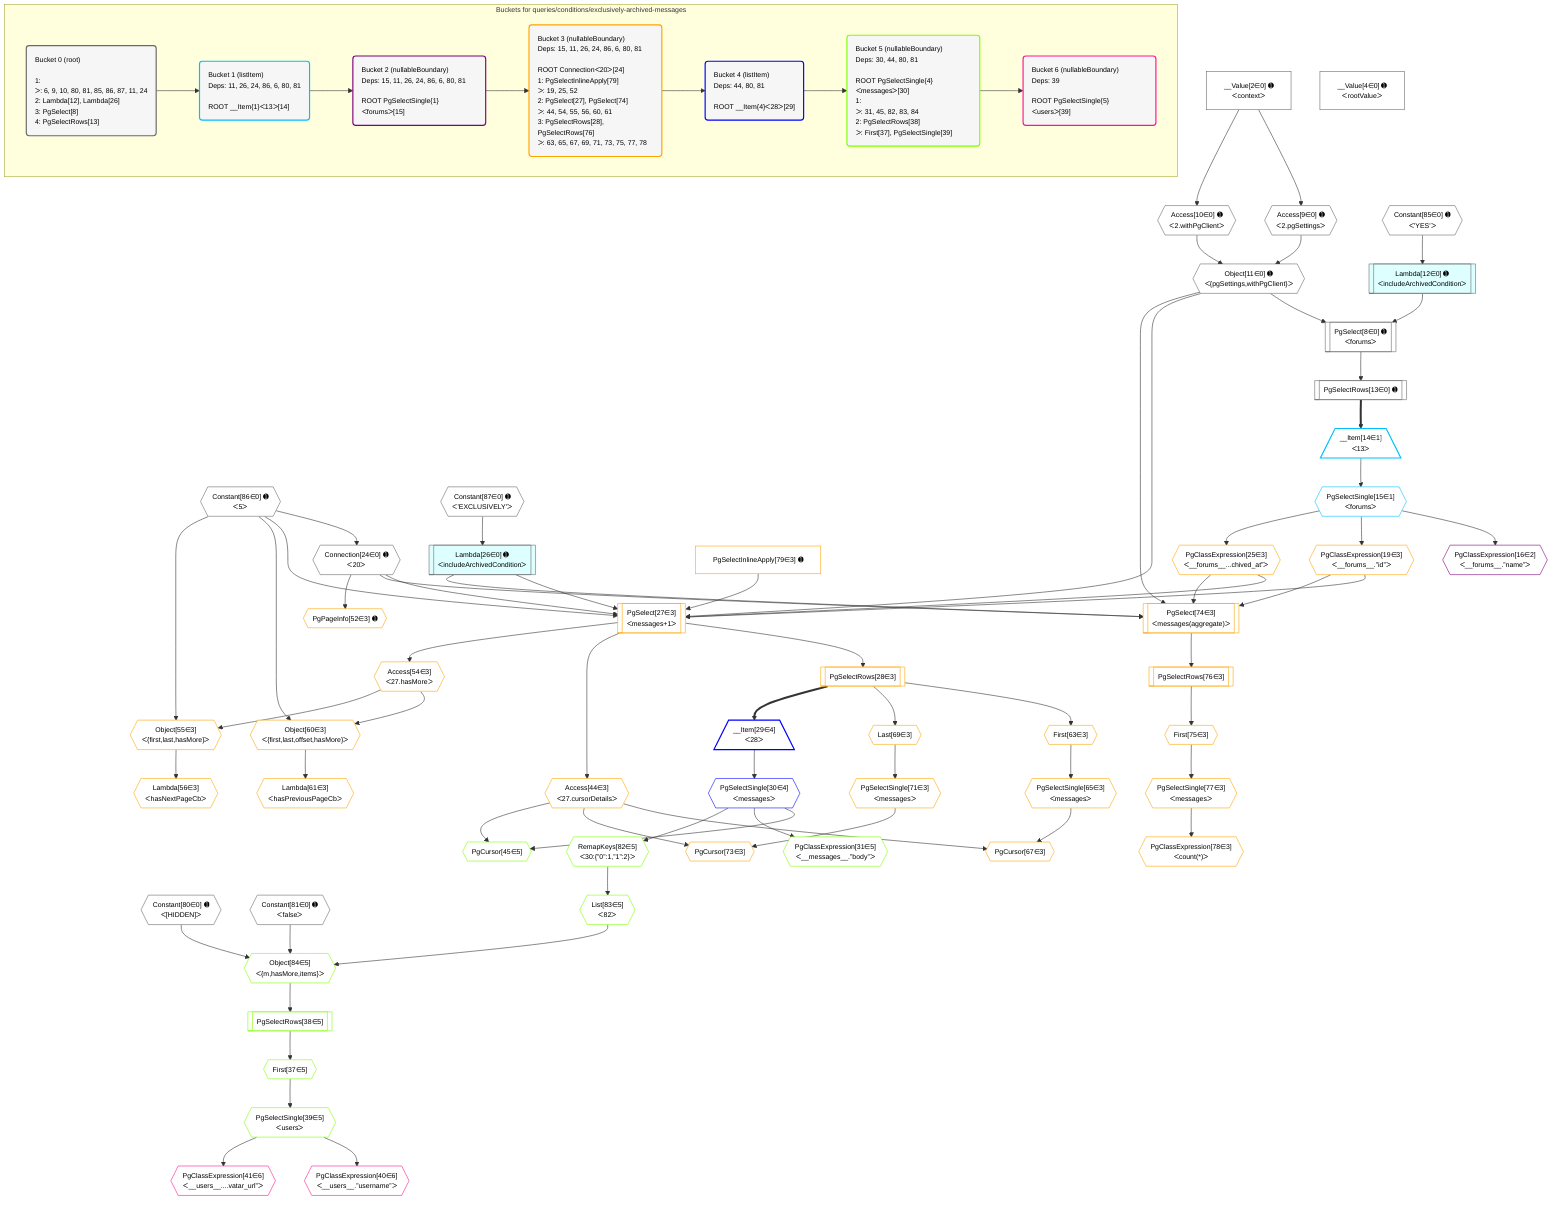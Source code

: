 %%{init: {'themeVariables': { 'fontSize': '12px'}}}%%
graph TD
    classDef path fill:#eee,stroke:#000,color:#000
    classDef plan fill:#fff,stroke-width:1px,color:#000
    classDef itemplan fill:#fff,stroke-width:2px,color:#000
    classDef unbatchedplan fill:#dff,stroke-width:1px,color:#000
    classDef sideeffectplan fill:#fcc,stroke-width:2px,color:#000
    classDef bucket fill:#f6f6f6,color:#000,stroke-width:2px,text-align:left


    %% plan dependencies
    PgSelect8[["PgSelect[8∈0] ➊<br />ᐸforumsᐳ"]]:::plan
    Object11{{"Object[11∈0] ➊<br />ᐸ{pgSettings,withPgClient}ᐳ"}}:::plan
    Lambda12[["Lambda[12∈0] ➊<br />ᐸincludeArchivedConditionᐳ"]]:::unbatchedplan
    Object11 & Lambda12 --> PgSelect8
    Access9{{"Access[9∈0] ➊<br />ᐸ2.pgSettingsᐳ"}}:::plan
    Access10{{"Access[10∈0] ➊<br />ᐸ2.withPgClientᐳ"}}:::plan
    Access9 & Access10 --> Object11
    Connection24{{"Connection[24∈0] ➊<br />ᐸ20ᐳ"}}:::plan
    Constant86{{"Constant[86∈0] ➊<br />ᐸ5ᐳ"}}:::plan
    Constant86 --> Connection24
    __Value2["__Value[2∈0] ➊<br />ᐸcontextᐳ"]:::plan
    __Value2 --> Access9
    __Value2 --> Access10
    Constant85{{"Constant[85∈0] ➊<br />ᐸ'YES'ᐳ"}}:::plan
    Constant85 --> Lambda12
    PgSelectRows13[["PgSelectRows[13∈0] ➊"]]:::plan
    PgSelect8 --> PgSelectRows13
    Lambda26[["Lambda[26∈0] ➊<br />ᐸincludeArchivedConditionᐳ"]]:::unbatchedplan
    Constant87{{"Constant[87∈0] ➊<br />ᐸ'EXCLUSIVELY'ᐳ"}}:::plan
    Constant87 --> Lambda26
    __Value4["__Value[4∈0] ➊<br />ᐸrootValueᐳ"]:::plan
    Constant80{{"Constant[80∈0] ➊<br />ᐸ[HIDDEN]ᐳ"}}:::plan
    Constant81{{"Constant[81∈0] ➊<br />ᐸfalseᐳ"}}:::plan
    __Item14[/"__Item[14∈1]<br />ᐸ13ᐳ"\]:::itemplan
    PgSelectRows13 ==> __Item14
    PgSelectSingle15{{"PgSelectSingle[15∈1]<br />ᐸforumsᐳ"}}:::plan
    __Item14 --> PgSelectSingle15
    PgClassExpression16{{"PgClassExpression[16∈2]<br />ᐸ__forums__.”name”ᐳ"}}:::plan
    PgSelectSingle15 --> PgClassExpression16
    PgSelect27[["PgSelect[27∈3]<br />ᐸmessages+1ᐳ"]]:::plan
    PgClassExpression19{{"PgClassExpression[19∈3]<br />ᐸ__forums__.”id”ᐳ"}}:::plan
    PgClassExpression25{{"PgClassExpression[25∈3]<br />ᐸ__forums__...chived_at”ᐳ"}}:::plan
    PgSelectInlineApply79["PgSelectInlineApply[79∈3] ➊"]:::plan
    Object11 & PgClassExpression19 & PgClassExpression25 & Lambda26 & Connection24 & Constant86 & PgSelectInlineApply79 --> PgSelect27
    PgSelect74[["PgSelect[74∈3]<br />ᐸmessages(aggregate)ᐳ"]]:::plan
    Object11 & PgClassExpression19 & PgClassExpression25 & Lambda26 & Connection24 --> PgSelect74
    Object60{{"Object[60∈3]<br />ᐸ{first,last,offset,hasMore}ᐳ"}}:::plan
    Access54{{"Access[54∈3]<br />ᐸ27.hasMoreᐳ"}}:::plan
    Constant86 & Access54 --> Object60
    Object55{{"Object[55∈3]<br />ᐸ{first,last,hasMore}ᐳ"}}:::plan
    Constant86 & Access54 --> Object55
    PgCursor67{{"PgCursor[67∈3]"}}:::plan
    PgSelectSingle65{{"PgSelectSingle[65∈3]<br />ᐸmessagesᐳ"}}:::plan
    Access44{{"Access[44∈3]<br />ᐸ27.cursorDetailsᐳ"}}:::plan
    PgSelectSingle65 & Access44 --> PgCursor67
    PgCursor73{{"PgCursor[73∈3]"}}:::plan
    PgSelectSingle71{{"PgSelectSingle[71∈3]<br />ᐸmessagesᐳ"}}:::plan
    PgSelectSingle71 & Access44 --> PgCursor73
    PgSelectSingle15 --> PgClassExpression19
    PgSelectSingle15 --> PgClassExpression25
    PgSelectRows28[["PgSelectRows[28∈3]"]]:::plan
    PgSelect27 --> PgSelectRows28
    PgSelect27 --> Access44
    PgPageInfo52{{"PgPageInfo[52∈3] ➊"}}:::plan
    Connection24 --> PgPageInfo52
    PgSelect27 --> Access54
    Lambda56{{"Lambda[56∈3]<br />ᐸhasNextPageCbᐳ"}}:::plan
    Object55 --> Lambda56
    Lambda61{{"Lambda[61∈3]<br />ᐸhasPreviousPageCbᐳ"}}:::plan
    Object60 --> Lambda61
    First63{{"First[63∈3]"}}:::plan
    PgSelectRows28 --> First63
    First63 --> PgSelectSingle65
    Last69{{"Last[69∈3]"}}:::plan
    PgSelectRows28 --> Last69
    Last69 --> PgSelectSingle71
    First75{{"First[75∈3]"}}:::plan
    PgSelectRows76[["PgSelectRows[76∈3]"]]:::plan
    PgSelectRows76 --> First75
    PgSelect74 --> PgSelectRows76
    PgSelectSingle77{{"PgSelectSingle[77∈3]<br />ᐸmessagesᐳ"}}:::plan
    First75 --> PgSelectSingle77
    PgClassExpression78{{"PgClassExpression[78∈3]<br />ᐸcount(*)ᐳ"}}:::plan
    PgSelectSingle77 --> PgClassExpression78
    __Item29[/"__Item[29∈4]<br />ᐸ28ᐳ"\]:::itemplan
    PgSelectRows28 ==> __Item29
    PgSelectSingle30{{"PgSelectSingle[30∈4]<br />ᐸmessagesᐳ"}}:::plan
    __Item29 --> PgSelectSingle30
    Object84{{"Object[84∈5]<br />ᐸ{m,hasMore,items}ᐳ"}}:::plan
    List83{{"List[83∈5]<br />ᐸ82ᐳ"}}:::plan
    Constant80 & Constant81 & List83 --> Object84
    PgCursor45{{"PgCursor[45∈5]"}}:::plan
    PgSelectSingle30 & Access44 --> PgCursor45
    PgClassExpression31{{"PgClassExpression[31∈5]<br />ᐸ__messages__.”body”ᐳ"}}:::plan
    PgSelectSingle30 --> PgClassExpression31
    First37{{"First[37∈5]"}}:::plan
    PgSelectRows38[["PgSelectRows[38∈5]"]]:::plan
    PgSelectRows38 --> First37
    Object84 --> PgSelectRows38
    PgSelectSingle39{{"PgSelectSingle[39∈5]<br />ᐸusersᐳ"}}:::plan
    First37 --> PgSelectSingle39
    RemapKeys82{{"RemapKeys[82∈5]<br />ᐸ30:{”0”:1,”1”:2}ᐳ"}}:::plan
    PgSelectSingle30 --> RemapKeys82
    RemapKeys82 --> List83
    PgClassExpression40{{"PgClassExpression[40∈6]<br />ᐸ__users__.”username”ᐳ"}}:::plan
    PgSelectSingle39 --> PgClassExpression40
    PgClassExpression41{{"PgClassExpression[41∈6]<br />ᐸ__users__....vatar_url”ᐳ"}}:::plan
    PgSelectSingle39 --> PgClassExpression41

    %% define steps

    subgraph "Buckets for queries/conditions/exclusively-archived-messages"
    Bucket0("Bucket 0 (root)<br /><br />1: <br />ᐳ: 6, 9, 10, 80, 81, 85, 86, 87, 11, 24<br />2: Lambda[12], Lambda[26]<br />3: PgSelect[8]<br />4: PgSelectRows[13]"):::bucket
    classDef bucket0 stroke:#696969
    class Bucket0,__Value2,__Value4,PgSelect8,Access9,Access10,Object11,Lambda12,PgSelectRows13,Connection24,Lambda26,Constant80,Constant81,Constant85,Constant86,Constant87 bucket0
    Bucket1("Bucket 1 (listItem)<br />Deps: 11, 26, 24, 86, 6, 80, 81<br /><br />ROOT __Item{1}ᐸ13ᐳ[14]"):::bucket
    classDef bucket1 stroke:#00bfff
    class Bucket1,__Item14,PgSelectSingle15 bucket1
    Bucket2("Bucket 2 (nullableBoundary)<br />Deps: 15, 11, 26, 24, 86, 6, 80, 81<br /><br />ROOT PgSelectSingle{1}ᐸforumsᐳ[15]"):::bucket
    classDef bucket2 stroke:#7f007f
    class Bucket2,PgClassExpression16 bucket2
    Bucket3("Bucket 3 (nullableBoundary)<br />Deps: 15, 11, 26, 24, 86, 6, 80, 81<br /><br />ROOT Connectionᐸ20ᐳ[24]<br />1: PgSelectInlineApply[79]<br />ᐳ: 19, 25, 52<br />2: PgSelect[27], PgSelect[74]<br />ᐳ: 44, 54, 55, 56, 60, 61<br />3: PgSelectRows[28], PgSelectRows[76]<br />ᐳ: 63, 65, 67, 69, 71, 73, 75, 77, 78"):::bucket
    classDef bucket3 stroke:#ffa500
    class Bucket3,PgClassExpression19,PgClassExpression25,PgSelect27,PgSelectRows28,Access44,PgPageInfo52,Access54,Object55,Lambda56,Object60,Lambda61,First63,PgSelectSingle65,PgCursor67,Last69,PgSelectSingle71,PgCursor73,PgSelect74,First75,PgSelectRows76,PgSelectSingle77,PgClassExpression78,PgSelectInlineApply79 bucket3
    Bucket4("Bucket 4 (listItem)<br />Deps: 44, 80, 81<br /><br />ROOT __Item{4}ᐸ28ᐳ[29]"):::bucket
    classDef bucket4 stroke:#0000ff
    class Bucket4,__Item29,PgSelectSingle30 bucket4
    Bucket5("Bucket 5 (nullableBoundary)<br />Deps: 30, 44, 80, 81<br /><br />ROOT PgSelectSingle{4}ᐸmessagesᐳ[30]<br />1: <br />ᐳ: 31, 45, 82, 83, 84<br />2: PgSelectRows[38]<br />ᐳ: First[37], PgSelectSingle[39]"):::bucket
    classDef bucket5 stroke:#7fff00
    class Bucket5,PgClassExpression31,First37,PgSelectRows38,PgSelectSingle39,PgCursor45,RemapKeys82,List83,Object84 bucket5
    Bucket6("Bucket 6 (nullableBoundary)<br />Deps: 39<br /><br />ROOT PgSelectSingle{5}ᐸusersᐳ[39]"):::bucket
    classDef bucket6 stroke:#ff1493
    class Bucket6,PgClassExpression40,PgClassExpression41 bucket6
    Bucket0 --> Bucket1
    Bucket1 --> Bucket2
    Bucket2 --> Bucket3
    Bucket3 --> Bucket4
    Bucket4 --> Bucket5
    Bucket5 --> Bucket6
    end